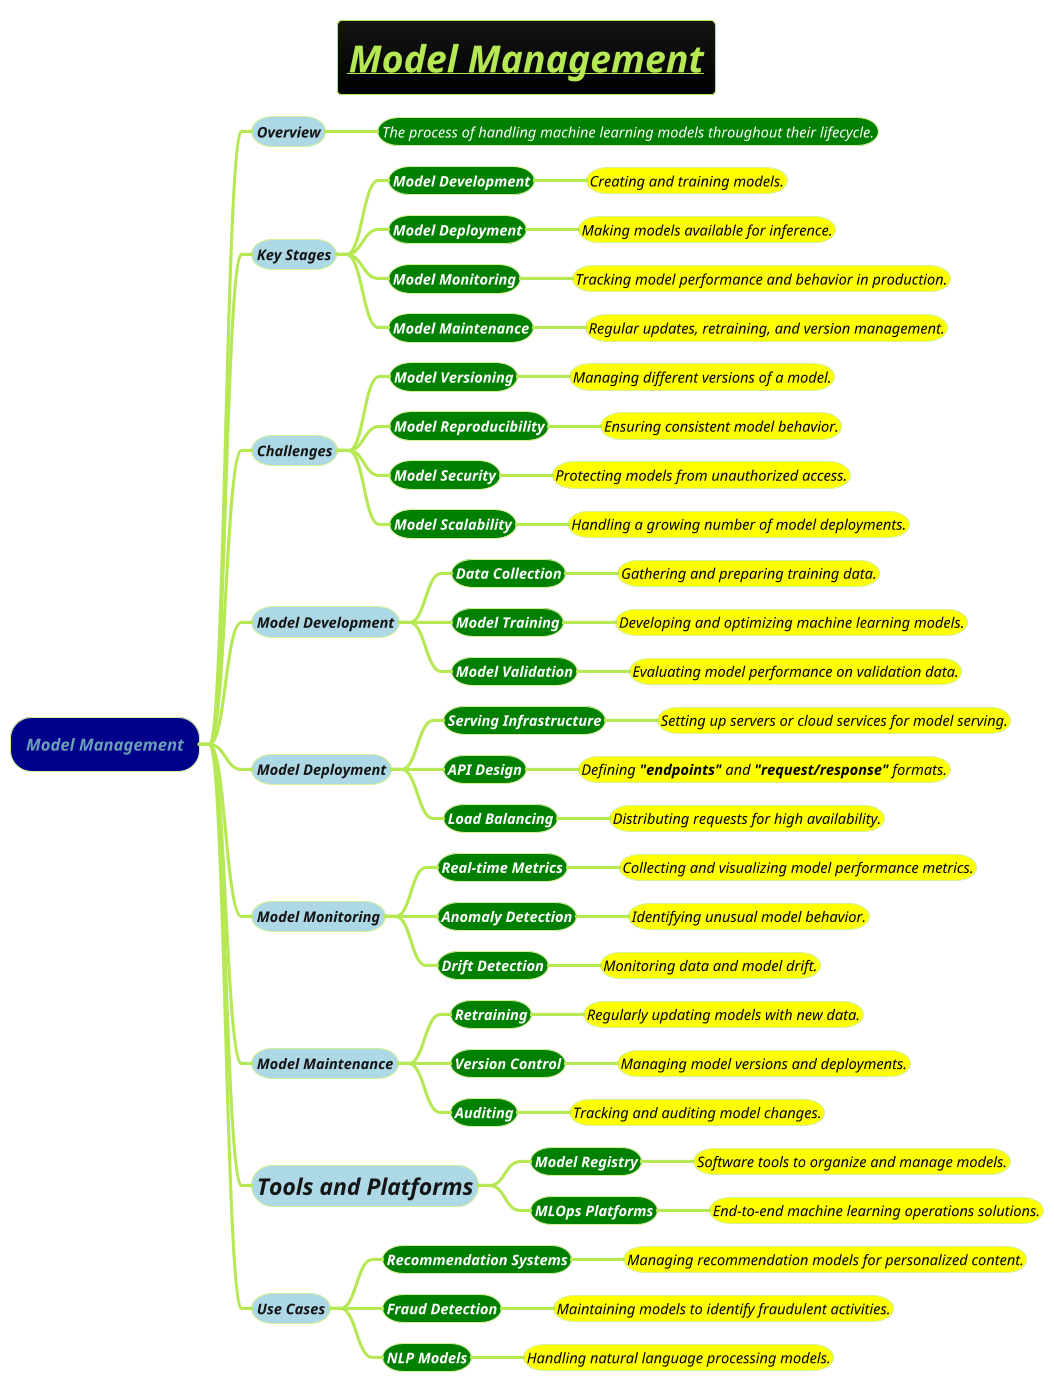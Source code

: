 @startmindmap
title =<i><b><u>Model Management

!theme hacker

*[#darkblue] <i>Model Management
**[#lightblue] <i><size:14>Overview
***[#green] <color #white><i><size:14>The process of handling machine learning models throughout their lifecycle.
**[#lightblue] <i><size:14>Key Stages
***[#green] <b><color #white><i><size:14>Model Development
****[#yellow] <color #black><i><size:14>Creating and training models.
***[#green] <b><color #white><i><size:14>Model Deployment
****[#yellow] <color #black><i><size:14>Making models available for inference.
***[#green] <b><color #white><i><size:14>Model Monitoring
****[#yellow] <color #black><i><size:14>Tracking model performance and behavior in production.
***[#green] <b><color #white><i><size:14>Model Maintenance
****[#yellow] <color #black><i><size:14>Regular updates, retraining, and version management.
**[#lightblue] <i><size:14>Challenges
***[#green] <b><color #white><i><size:14>Model Versioning
****[#yellow] <color #black><i><size:14>Managing different versions of a model.
***[#green] <b><color #white><i><size:14>Model Reproducibility
****[#yellow] <color #black><i><size:14>Ensuring consistent model behavior.
***[#green] <b><color #white><i><size:14>Model Security
****[#yellow] <color #black><i><size:14>Protecting models from unauthorized access.
***[#green] <b><color #white><i><size:14>Model Scalability
****[#yellow] <color #black><i><size:14>Handling a growing number of model deployments.
**[#lightblue] <i><size:14>Model Development
***[#green] <b><color #white><i><size:14>Data Collection
****[#yellow] <color #black><i><size:14>Gathering and preparing training data.
***[#green] <b><color #white><i><size:14>Model Training
****[#yellow] <color #black><i><size:14>Developing and optimizing machine learning models.
***[#green] <b><color #white><i><size:14>Model Validation
****[#yellow] <color #black><i><size:14>Evaluating model performance on validation data.
**[#lightblue] <i><size:14>Model Deployment
***[#green] <b><color #white><i><size:14>Serving Infrastructure
****[#yellow] <color #black><i><size:14>Setting up servers or cloud services for model serving.
***[#green] <b><color #white><i><size:14>API Design
****[#yellow] <color #black><i><size:14>Defining **"endpoints"** and **"request/response"** formats.
***[#green] <b><color #white><i><size:14>Load Balancing
****[#yellow] <color #black><i><size:14>Distributing requests for high availability.
**[#lightblue] <i><size:14>Model Monitoring
***[#green] <b><color #white><i><size:14>Real-time Metrics
****[#yellow] <color #black><i><size:14>Collecting and visualizing model performance metrics.
***[#green] <b><color #white><i><size:14>Anomaly Detection
****[#yellow] <color #black><i><size:14>Identifying unusual model behavior.
***[#green] <b><color #white><i><size:14>Drift Detection
****[#yellow] <color #black><i><size:14>Monitoring data and model drift.
**[#lightblue] <i><size:14>Model Maintenance
***[#green] <b><color #white><i><size:14>Retraining
****[#yellow] <color #black><i><size:14>Regularly updating models with new data.
***[#green] <b><color #white><i><size:14>Version Control
****[#yellow] <color #black><i><size:14>Managing model versions and deployments.
***[#green] <b><color #white><i><size:14>Auditing
****[#yellow] <color #black><i><size:14>Tracking and auditing model changes.
**[#lightblue] <i><size:22>Tools and Platforms
***[#green] <b><color #white><i><size:14>Model Registry
****[#yellow] <color #black><i><size:14>Software tools to organize and manage models.
***[#green] <b><color #white><i><size:14>MLOps Platforms
****[#yellow] <color #black><i><size:14>End-to-end machine learning operations solutions.
**[#lightblue] <i><size:14>Use Cases
***[#green] <b><color #white><i><size:14>Recommendation Systems
****[#yellow] <color #black><i><size:14>Managing recommendation models for personalized content.
***[#green] <b><color #white><i><size:14>Fraud Detection
****[#yellow] <color #black><i><size:14>Maintaining models to identify fraudulent activities.
***[#green] <b><color #white><i><size:14>NLP Models
****[#yellow] <color #black><i><size:14>Handling natural language processing models.
@endmindmap
